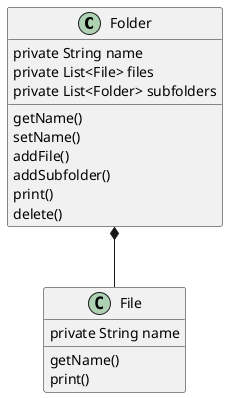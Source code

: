 @startuml
'HW3 by Gabriel Bermudez

class Folder {
private String name
private List<File> files
private List<Folder> subfolders
getName()
setName()
addFile()
addSubfolder()
print()
delete()
}

class File {
private String name
getName()
print()
}


Folder *-- File

@enduml